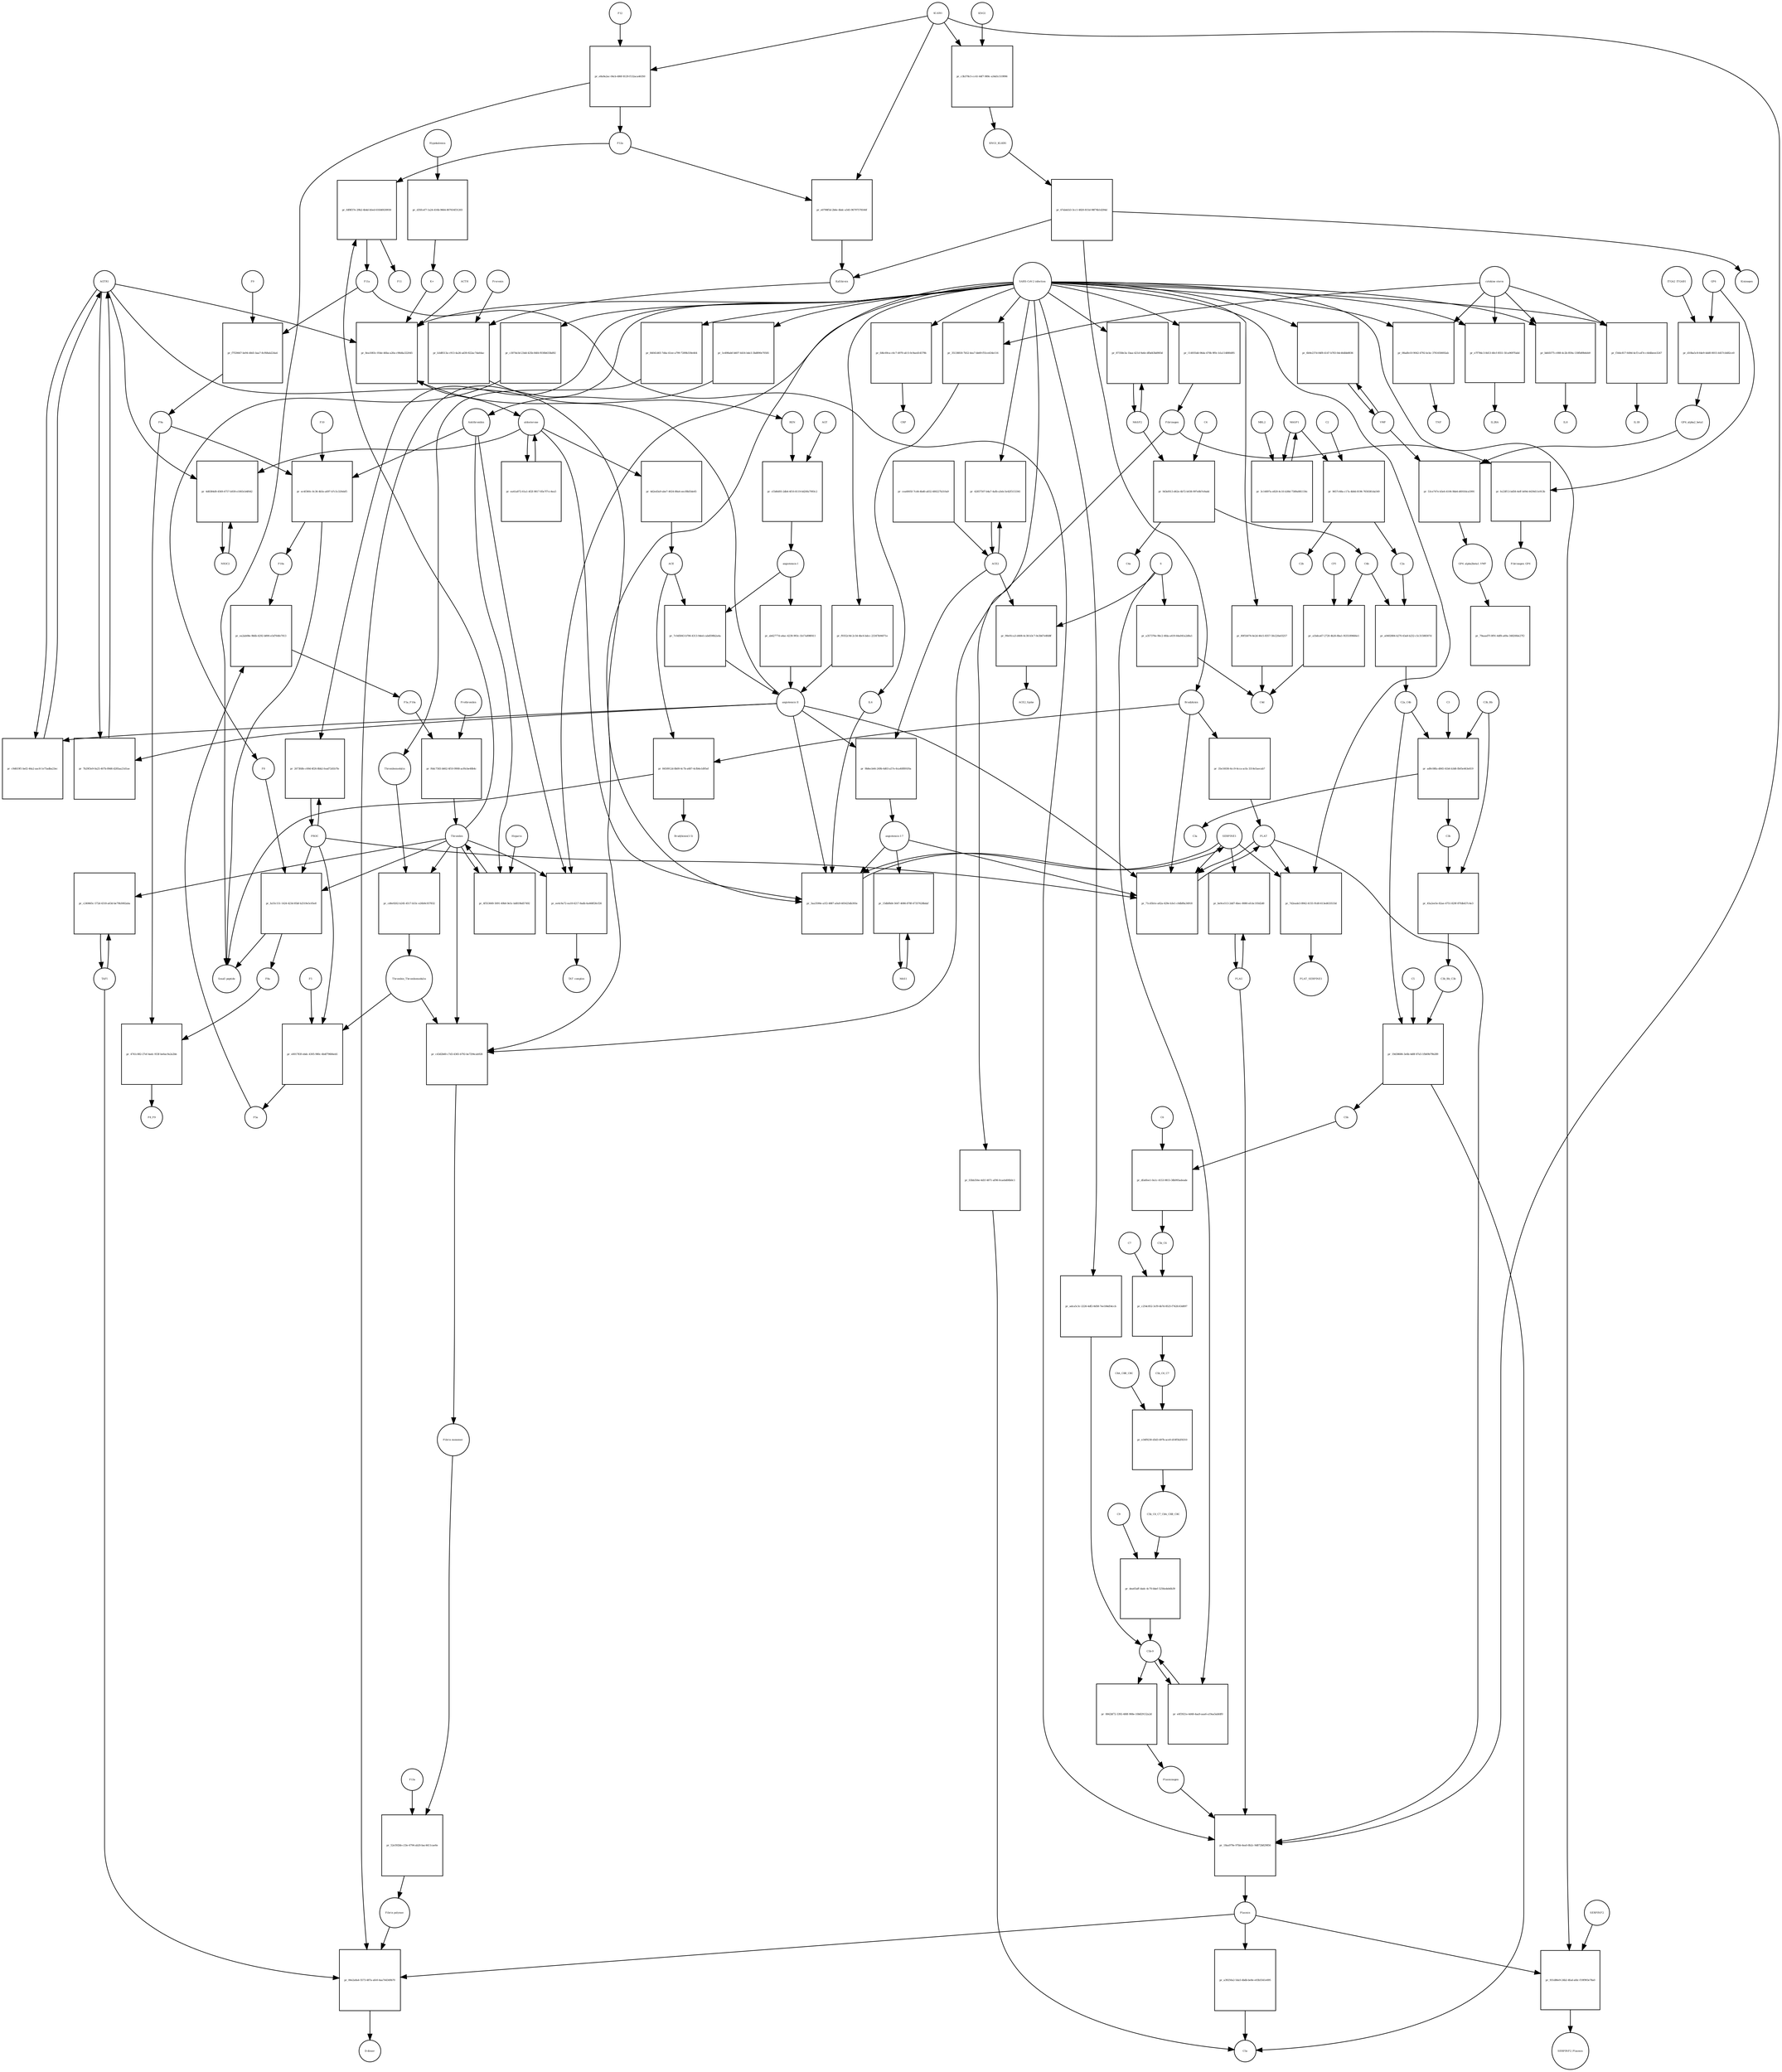 strict digraph  {
F8 [annotation="urn_miriam_hgnc_3546|urn_miriam_taxonomy_9606", bipartite=0, cls=macromolecule, fontsize=4, label=F8, shape=circle];
"pr_fa55c151-1424-423d-85bf-b2519e5c05e8" [annotation="", bipartite=1, cls=process, fontsize=4, label="pr_fa55c151-1424-423d-85bf-b2519e5c05e8", shape=square];
"Small peptide" [annotation=urn_miriam_mesh_D010446, bipartite=0, cls=macromolecule, fontsize=4, label="Small peptide", shape=circle];
F8a [annotation="urn_miriam_hgnc.symbol_F8|urn_miriam_mesh_D015944|urn_miriam_taxonomy_9606", bipartite=0, cls=macromolecule, fontsize=4, label=F8a, shape=circle];
Thrombin [annotation="urn_miriam_hgnc_3535|urn_miriam_taxonomy_9606", bipartite=0, cls=macromolecule, fontsize=4, label=Thrombin, shape=circle];
PROC [annotation="urn_miriam_hgnc_9451|urn_miriam_taxonomy_9606", bipartite=0, cls=macromolecule, fontsize=4, label=PROC, shape=circle];
AGTR1 [annotation=urn_miriam_hgnc_336, bipartite=0, cls=macromolecule, fontsize=4, label=AGTR1, shape=circle];
"pr_c9d619f1-bef2-44a2-aac8-1e75adba23ec" [annotation="", bipartite=1, cls=process, fontsize=4, label="pr_c9d619f1-bef2-44a2-aac8-1e75adba23ec", shape=square];
"angiotensin II" [annotation="urn_miriam_obo.chebi_CHEBI%3A2718|urn_miriam_taxonomy_9606", bipartite=0, cls="simple chemical", fontsize=4, label="angiotensin II", shape=circle];
NR3C2 [annotation="", bipartite=0, cls=macromolecule, fontsize=4, label=NR3C2, shape=circle];
"pr_4d8384d9-4569-4757-b939-e1803cb4f642" [annotation="", bipartite=1, cls=process, fontsize=4, label="pr_4d8384d9-4569-4757-b939-e1803cb4f642", shape=square];
aldosterone [annotation="urn_miriam_obo.chebi_CHEBI%3A27584", bipartite=0, cls="simple chemical", fontsize=4, label=aldosterone, shape=circle];
"pr_ea41a872-61a1-4f2f-9817-85e7f7cc4ea5" [annotation="", bipartite=1, cls=process, fontsize=4, label="pr_ea41a872-61a1-4f2f-9817-85e7f7cc4ea5", shape=square];
SERPINE1 [annotation="", bipartite=0, cls=macromolecule, fontsize=4, label=SERPINE1, shape=circle];
"pr_3aa3590e-a1f2-4887-a0a9-405425db393e" [annotation="", bipartite=1, cls=process, fontsize=4, label="pr_3aa3590e-a1f2-4887-a0a9-405425db393e", shape=square];
"angiotensin I-7" [annotation="urn_miriam_obo.chebi_CHEBI%3A55438|urn_miriam_taxonomy_9606", bipartite=0, cls="simple chemical", fontsize=4, label="angiotensin I-7", shape=circle];
IL6 [annotation="urn_miriam_hgnc_6018|urn_miriam_taxonomy_9606", bipartite=0, cls=macromolecule, fontsize=4, label=IL6, shape=circle];
"pr_8ea1083c-054e-46ba-a20a-c98d4a322045" [annotation="", bipartite=1, cls=process, fontsize=4, label="pr_8ea1083c-054e-46ba-a20a-c98d4a322045", shape=square];
"SARS-CoV-2 infection" [annotation="urn_miriam_taxonomy_2697049|urn_miriam_mesh_D012327", bipartite=0, cls=phenotype, fontsize=4, label="SARS-CoV-2 infection", shape=circle];
"K+" [annotation="urn_miriam_obo.chebi_CHEBI%3A29103", bipartite=0, cls="simple chemical", fontsize=4, label="K+", shape=circle];
ACTH [annotation=urn_miriam_hgnc_9201, bipartite=0, cls="simple chemical", fontsize=4, label=ACTH, shape=circle];
"pr_f9352c9d-2c54-4bc6-bdcc-23347b94071e" [annotation="", bipartite=1, cls=process, fontsize=4, label="pr_f9352c9d-2c54-4bc6-bdcc-23347b94071e", shape=square];
Bradykinin [annotation="urn_miriam_obo.chebi_CHEBI%3A3165|urn_miriam_taxonomy_9606", bipartite=0, cls=macromolecule, fontsize=4, label=Bradykinin, shape=circle];
"pr_8450912d-8b09-4c7b-a687-4cfb6e1d95ef" [annotation="", bipartite=1, cls=process, fontsize=4, label="pr_8450912d-8b09-4c7b-a687-4cfb6e1d95ef", shape=square];
"Bradykinin(1-5)" [annotation="urn_miriam_mesh_C079000|urn_miriam_taxonomy_9606", bipartite=0, cls=macromolecule, fontsize=4, label="Bradykinin(1-5)", shape=circle];
ACE [annotation="urn_miriam_hgnc_2707|urn_miriam_taxonomy_9606", bipartite=0, cls=macromolecule, fontsize=4, label=ACE, shape=circle];
"pr_35e16036-4cc9-4cca-acfa-3314e5aecab7" [annotation="", bipartite=1, cls=process, fontsize=4, label="pr_35e16036-4cc9-4cca-acfa-3314e5aecab7", shape=square];
PLAT [annotation="urn_miriam_hgnc_9051|urn_miriam_taxonomy_9606", bipartite=0, cls=macromolecule, fontsize=4, label=PLAT, shape=circle];
"pr_7b29f3e9-0a25-407b-89d6-d285aa21d1ae" [annotation="", bipartite=1, cls=process, fontsize=4, label="pr_7b29f3e9-0a25-407b-89d6-d285aa21d1ae", shape=square];
MAS1 [annotation="", bipartite=0, cls=macromolecule, fontsize=4, label=MAS1, shape=circle];
"pr_15dbf8d4-5647-4086-878f-47357628bdaf" [annotation="", bipartite=1, cls=process, fontsize=4, label="pr_15dbf8d4-5647-4086-878f-47357628bdaf", shape=square];
Fibrinogen [annotation="urn_miriam_pubmed_19296670|urn_miriam_obo.go_GO%3A0005577|urn_miriam_hgnc_3661|urn_miriam_hgnc_3662|urn_miriam_hgnc_3694|urn_miriam_taxonomy_9606", bipartite=0, cls=complex, fontsize=4, label=Fibrinogen, shape=circle];
"pr_fe23ff13-bd58-4eff-b09d-4439d11e913b" [annotation="", bipartite=1, cls=process, fontsize=4, label="pr_fe23ff13-bd58-4eff-b09d-4439d11e913b", shape=square];
GP6 [annotation="urn_miriam_hgnc_HGNC%3A14388|urn_miriam_taxonomy_9606", bipartite=0, cls=macromolecule, fontsize=4, label=GP6, shape=circle];
Fibrinogen_GP6 [annotation="urn_miriam_pubmed_19296670|urn_miriam_obo.go_GO%3A0005577|urn_miriam_hgnc_HGNC%3A14388|urn_miriam_taxonomy_9606", bipartite=0, cls=complex, fontsize=4, label=Fibrinogen_GP6, shape=circle];
GP6_alpha2_beta1 [annotation="urn_miriam_pubmed_25051961|urn_miriam_taxonomy_10090|urn_miriam_hgnc_14338|urn_miriam_hgnc_6137|urn_miriam_hgnc_6153", bipartite=0, cls=complex, fontsize=4, label=GP6_alpha2_beta1, shape=circle];
"pr_53ce747e-b5e6-4106-9bb4-d691fdca5991" [annotation="", bipartite=1, cls=process, fontsize=4, label="pr_53ce747e-b5e6-4106-9bb4-d691fdca5991", shape=square];
VWF [annotation="urn_miriam_hgnc_12726|urn_miriam_taxonomy_9606", bipartite=0, cls=macromolecule, fontsize=4, label=VWF, shape=circle];
GP6_alpha2beta1_VWF [annotation="urn_miriam_pubmed_25051961|urn_miriam_taxonomy_10090|urn_miriam_hgnc_14338|urn_miriam_hgnc_6137|urn_miriam_hgnc_6153|urn_miriam_hgnc_12726", bipartite=0, cls=complex, fontsize=4, label=GP6_alpha2beta1_VWF, shape=circle];
"pr_d10ba5c8-64e9-4dd0-8015-4457cb482ce0" [annotation="", bipartite=1, cls=process, fontsize=4, label="pr_d10ba5c8-64e9-4dd0-8015-4457cb482ce0", shape=square];
ITGA2_ITGAB1 [annotation="urn_miriam_intact_EBI-16428357|urn_miriam_hgnc_6137|urn_miriam_hgnc_6153|urn_miriam_taxonomy_9606", bipartite=0, cls=complex, fontsize=4, label=ITGA2_ITGAB1, shape=circle];
"pr_79aaad7f-0f91-4df8-a49a-34820fde27f2" [annotation="", bipartite=1, cls="omitted process", fontsize=4, label="pr_79aaad7f-0f91-4df8-a49a-34820fde27f2", shape=square];
"Fibrin polymer" [annotation="urn_miriam_mesh_C465961|urn_miriam_taxonomy_9606", bipartite=0, cls=macromolecule, fontsize=4, label="Fibrin polymer", shape=circle];
"pr_06e2a8a4-5573-487a-afe0-4aa744349b70" [annotation="", bipartite=1, cls=process, fontsize=4, label="pr_06e2a8a4-5573-487a-afe0-4aa744349b70", shape=square];
"D-dimer" [annotation="urn_miriam_pubmed_19008457|urn_miriam_mesh_C036309|urn_miriam_taxonomy_9606", bipartite=0, cls=macromolecule, fontsize=4, label="D-dimer", shape=circle];
Plasmin [annotation="urn_miriam_hgnc.symbol_PLG|urn_miriam_mesh_D005341|urn_miriam_brenda_3.4.21.7|urn_miriam_taxonomy_9606", bipartite=0, cls=macromolecule, fontsize=4, label=Plasmin, shape=circle];
TAFI [annotation="urn_miriam_hgnc_1546|urn_miriam_taxonomy_9606", bipartite=0, cls=macromolecule, fontsize=4, label=TAFI, shape=circle];
"Fibrin monomer" [annotation="urn_miriam_mesh_C011468|urn_miriam_taxonomy_9606", bipartite=0, cls=macromolecule, fontsize=4, label="Fibrin monomer", shape=circle];
"pr_52e592bb-c33e-4794-ab20-bac4411cae6e" [annotation="", bipartite=1, cls=process, fontsize=4, label="pr_52e592bb-c33e-4794-ab20-bac4411cae6e", shape=square];
F13a [annotation="urn_miriam_hgnc.symbol_F13|urn_miriam_mesh_D026122|urn_miriam_brenda_2.3.2.13|urn_miriam_taxonomy_9606", bipartite=0, cls=macromolecule, fontsize=4, label=F13a, shape=circle];
"pr_08adfe10-9042-4792-bcbc-3761650692ab" [annotation="", bipartite=1, cls=process, fontsize=4, label="pr_08adfe10-9042-4792-bcbc-3761650692ab", shape=square];
TNF [annotation="urn_miriam_hgnc_11892|urn_miriam_taxonomy_9606", bipartite=0, cls=macromolecule, fontsize=4, label=TNF, shape=circle];
"cytokine storm" [annotation="urn_miriam_pubmed_2504360|urn_miriam_taxonomy_9606", bipartite=0, cls=phenotype, fontsize=4, label="cytokine storm", shape=circle];
"pr_a39250a2-5da5-4bdb-be8e-e03b5541e695" [annotation="", bipartite=1, cls=process, fontsize=4, label="pr_a39250a2-5da5-4bdb-be8e-e03b5541e695", shape=square];
C5a [annotation="urn_miriam_hgnc.symbol_C5|urn_miriam_mesh_D015936|urn_miriam_taxonomy_9606", bipartite=0, cls=macromolecule, fontsize=4, label=C5a, shape=circle];
"pr_0842bf72-3392-488f-908e-10b829132a2d" [annotation="", bipartite=1, cls=process, fontsize=4, label="pr_0842bf72-3392-488f-908e-10b829132a2d", shape=square];
Plasminogen [annotation="urn_miriam_hgnc_9071|urn_miriam_taxonomy_9606", bipartite=0, cls=macromolecule, fontsize=4, label=Plasminogen, shape=circle];
"C5b-9" [annotation="urn_miriam_obo.go_GO%3A0005579|urn_miriam_mesh_D015938|urn_miriam_mesh_D050776|urn_miriam_hgnc_1339|urn_miriam_hgnc_1346|urn_miriam_hgnc_1352|urn_miriam_hgnc_1353|urn_miriam_hgnc_1354|urn_miriam_hgnc_1358|urn_miriam_taxonomy_9606", bipartite=0, cls=complex, fontsize=4, label="C5b-9", shape=circle];
C2 [annotation="urn_miriam_hgnc_1248|urn_miriam_taxonomy_9606", bipartite=0, cls=macromolecule, fontsize=4, label=C2, shape=circle];
"pr_9657c48a-c17a-4b8d-8196-7658381da549" [annotation="", bipartite=1, cls=process, fontsize=4, label="pr_9657c48a-c17a-4b8d-8196-7658381da549", shape=square];
C2a [annotation="urn_miriam_hgnc.symbol_C2|urn_miriam_mesh_D050678|urn_miriam_taxonomy_9606", bipartite=0, cls=macromolecule, fontsize=4, label=C2a, shape=circle];
C2b [annotation="urn_miriam_hgnc.symbol_C2|urn_miriam_mesh_D050679|urn_miriam_taxonomy_9606", bipartite=0, cls=macromolecule, fontsize=4, label=C2b, shape=circle];
MASP1 [annotation="urn_miriam_hgnc_6901|urn_miriam_taxonomy_9606", bipartite=0, cls=macromolecule, fontsize=4, label=MASP1, shape=circle];
"pr_e7f784c3-8d13-40cf-8551-5fca9697fabd" [annotation="", bipartite=1, cls=process, fontsize=4, label="pr_e7f784c3-8d13-40cf-8551-5fca9697fabd", shape=square];
IL2RA [annotation="urn_miriam_hgnc_6008|urn_miriam_taxonomy_9606", bipartite=0, cls=macromolecule, fontsize=4, label=IL2RA, shape=circle];
"pr_bbfd1f75-c088-4c2b-859a-130fb89b6eb9" [annotation="", bipartite=1, cls=process, fontsize=4, label="pr_bbfd1f75-c088-4c2b-859a-130fb89b6eb9", shape=square];
IL8 [annotation="urn_miriam_hgnc_6025|urn_miriam_taxonomy_9606", bipartite=0, cls=macromolecule, fontsize=4, label=IL8, shape=circle];
"pr_03bb356e-4d1f-4871-af98-0caebd08b0c1" [annotation="", bipartite=1, cls=process, fontsize=4, label="pr_03bb356e-4d1f-4871-af98-0caebd08b0c1", shape=square];
"pr_35138818-7b52-4ea7-bb69-f55ce434e116" [annotation="", bipartite=1, cls=process, fontsize=4, label="pr_35138818-7b52-4ea7-bb69-f55ce434e116", shape=square];
"pr_f344c817-649d-4cf3-a47e-c444beee3247" [annotation="", bipartite=1, cls=process, fontsize=4, label="pr_f344c817-649d-4cf3-a47e-c444beee3247", shape=square];
IL1B [annotation="urn_miriam_hgnc_5992|urn_miriam_taxonomy_9606", bipartite=0, cls=macromolecule, fontsize=4, label=IL1B, shape=circle];
Prorenin [annotation="urn_miriam_hgnc_9958|urn_miriam_taxonomy_9606", bipartite=0, cls=macromolecule, fontsize=4, label=Prorenin, shape=circle];
"pr_b3d8513a-c913-4a26-ad30-822ac7da64ac" [annotation="", bipartite=1, cls=process, fontsize=4, label="pr_b3d8513a-c913-4a26-ad30-822ac7da64ac", shape=square];
REN [annotation="urn_miriam_hgnc.symbol_REN|urn_miriam_taxonomy_9606", bipartite=0, cls=macromolecule, fontsize=4, label=REN, shape=circle];
Kallikrein [annotation="urn_miriam_hgnc.symbol_KLKB1|urn_miriam_mesh_D020842|urn_miriam_brenda_3.4.21.34|urn_miriam_taxonomy_9606", bipartite=0, cls=macromolecule, fontsize=4, label=Kallikrein, shape=circle];
KLKB1 [annotation="urn_miriam_hgnc_6371|urn_miriam_taxonomy_9606", bipartite=0, cls=macromolecule, fontsize=4, label=KLKB1, shape=circle];
"pr_e0798f5d-2b6e-4bdc-a545-96797578166f" [annotation="", bipartite=1, cls=process, fontsize=4, label="pr_e0798f5d-2b6e-4bdc-a545-96797578166f", shape=square];
F12a [annotation="urn_miriam_hgnc.symbol_F12|urn_miriam_mesh_D015956|urn_miriam_brenda_3.4.21.38|urn_miriam_taxonomy_9606", bipartite=0, cls=macromolecule, fontsize=4, label=F12a, shape=circle];
"pr_84041d65-7d4a-41ee-a799-7289b330e464" [annotation="", bipartite=1, cls=process, fontsize=4, label="pr_84041d65-7d4a-41ee-a799-7289b330e464", shape=square];
Thrombomodulin [annotation="urn_miriam_hgnc_11784|urn_miriam_taxonomy_9606", bipartite=0, cls=macromolecule, fontsize=4, label=Thrombomodulin, shape=circle];
"pr_931d86e9-24b2-4fad-afdc-f19f993e78a0" [annotation="", bipartite=1, cls=process, fontsize=4, label="pr_931d86e9-24b2-4fad-afdc-f19f993e78a0", shape=square];
SERPINF2 [annotation="urn_miriam_hgnc_9075|urn_miriam_taxonomy_9606", bipartite=0, cls=macromolecule, fontsize=4, label=SERPINF2, shape=circle];
SERPINF2_Plasmin [annotation="urn_miriam_pubmed_2437112|urn_miriam_biogrid_314240|urn_miriam_hgnc_9075|urn_miriam_mesh_D005341|urn_miriam_taxonomy_9606", bipartite=0, cls=complex, fontsize=4, label=SERPINF2_Plasmin, shape=circle];
"pr_80f1b074-6e2d-46c5-8357-5fe220a03257" [annotation="", bipartite=1, cls=process, fontsize=4, label="pr_80f1b074-6e2d-46c5-8357-5fe220a03257", shape=square];
C4d [annotation="urn_miriam_hgnc.symbol_C4b|urn_miriam_mesh_C032261|urn_miriam_taxonomy_9606", bipartite=0, cls=macromolecule, fontsize=4, label=C4d, shape=circle];
"pr_adca5c3c-2226-4df2-8d58-7ee184d54ccb" [annotation="", bipartite=1, cls=process, fontsize=4, label="pr_adca5c3c-2226-4df2-8d58-7ee184d54ccb", shape=square];
"pr_2673fdfe-c69d-4f26-8bb2-fead72d1b7fe" [annotation="", bipartite=1, cls=process, fontsize=4, label="pr_2673fdfe-c69d-4f26-8bb2-fead72d1b7fe", shape=square];
"pr_6b9e237d-84f8-4147-b783-0dc46dbb8836" [annotation="", bipartite=1, cls=process, fontsize=4, label="pr_6b9e237d-84f8-4147-b783-0dc46dbb8836", shape=square];
"pr_fd6c69ca-c6c7-4970-afc5-0c9aed14579b" [annotation="", bipartite=1, cls=process, fontsize=4, label="pr_fd6c69ca-c6c7-4970-afc5-0c9aed14579b", shape=square];
CRP [annotation="urn_miriam_hgnc_2367|urn_miriam_taxonomy_9606", bipartite=0, cls=macromolecule, fontsize=4, label=CRP, shape=circle];
"pr_e0f3921e-4d48-4aa9-aaa6-a19aa5abfdf0" [annotation="", bipartite=1, cls=process, fontsize=4, label="pr_e0f3921e-4d48-4aa9-aaa6-a19aa5abfdf0", shape=square];
S [annotation="urn_miriam_uniprot_P0DTC2|urn_miriam_uniprot_P59594|urn_miriam_taxonomy_2697049", bipartite=0, cls=macromolecule, fontsize=4, label=S, shape=circle];
"pr_a357376e-9bc2-4fda-a419-64a041a2d0a1" [annotation="", bipartite=1, cls=process, fontsize=4, label="pr_a357376e-9bc2-4fda-a419-64a041a2d0a1", shape=square];
"pr_9b8ecb44-249b-4d03-a57e-6ca40f891f0a" [annotation="", bipartite=1, cls=process, fontsize=4, label="pr_9b8ecb44-249b-4d03-a57e-6ca40f891f0a", shape=square];
ACE2 [annotation="urn_miriam_hgnc_13557|urn_miriam_taxonomy_9606", bipartite=0, cls=macromolecule, fontsize=4, label=ACE2, shape=circle];
"pr_cea6005f-7cd4-4bd0-a832-480227b310a9" [annotation="", bipartite=1, cls=process, fontsize=4, label="pr_cea6005f-7cd4-4bd0-a832-480227b310a9", shape=square];
"pr_99e91ca3-d408-4c38-b3c7-0e3b67e8fd8f" [annotation="", bipartite=1, cls=process, fontsize=4, label="pr_99e91ca3-d408-4c38-b3c7-0e3b67e8fd8f", shape=square];
ACE2_Spike [annotation="urn_miriam_pdb_6CS2|urn_miriam_hgnc_13557|urn_miriam_uniprot_P0DTC2|urn_miriam_taxonomy_9606|urn_miriam_taxonomy_2697049", bipartite=0, cls=complex, fontsize=4, label=ACE2_Spike, shape=circle];
"pr_42857507-b4a7-4afb-a3eb-5e42f5153341" [annotation="", bipartite=1, cls=process, fontsize=4, label="pr_42857507-b4a7-4afb-a3eb-5e42f5153341", shape=square];
"pr_1e498ab0-b607-4416-b4e3-3bd890e70581" [annotation="", bipartite=1, cls=process, fontsize=4, label="pr_1e498ab0-b607-4416-b4e3-3bd890e70581", shape=square];
Antithrombin [annotation="urn_miriam_hgnc_775|urn_miriam_taxonomy_9606", bipartite=0, cls=macromolecule, fontsize=4, label=Antithrombin, shape=circle];
"pr_c3074e3d-23dd-425b-84fd-f030b633bd92" [annotation="", bipartite=1, cls=process, fontsize=4, label="pr_c3074e3d-23dd-425b-84fd-f030b633bd92", shape=square];
C4b [annotation="urn_miriam_hgnc_1324|urn_miriam_taxonomy_9606", bipartite=0, cls=macromolecule, fontsize=4, label=C4b, shape=circle];
"pr_a1bdca67-2720-4b26-8ba1-f435189666e1" [annotation="", bipartite=1, cls=process, fontsize=4, label="pr_a1bdca67-2720-4b26-8ba1-f435189666e1", shape=square];
CFI [annotation="urn_miriam_hgnc_2771|urn_miriam_taxonomy_9606", bipartite=0, cls=macromolecule, fontsize=4, label=CFI, shape=circle];
C3b [annotation="urn_miriam_hgnc.symbol_C3|urn_miriam_mesh_D003179|urn_miriam_taxonomy_9606", bipartite=0, cls=macromolecule, fontsize=4, label=C3b, shape=circle];
"pr_45a2ee5e-82ae-4751-829f-87fdb437c4e3" [annotation="", bipartite=1, cls=process, fontsize=4, label="pr_45a2ee5e-82ae-4751-829f-87fdb437c4e3", shape=square];
C3b_Bb [annotation="urn_miriam_pubmed_12440962|urn_miriam_brenda_3.4.21.47|urn_miriam_mesh_D051561|urn_miriam_mesh_D003179|urn_miriam_hgnc_1037|urn_miriam_taxonomy_9606", bipartite=0, cls=complex, fontsize=4, label=C3b_Bb, shape=circle];
C3b_Bb_C3b [annotation="urn_miriam_pubmed_12440962|urn_miriam_brenda_34.4.21.47|urn_miriam_mesh_D051566|urn_miriam_mesh_D003179|urn_miriam_hgnc_1037|urn_miriam_taxonomy_9606", bipartite=0, cls=complex, fontsize=4, label=C3b_Bb_C3b, shape=circle];
"pr_a0402884-b270-43a8-b232-c5c31588307d" [annotation="", bipartite=1, cls=process, fontsize=4, label="pr_a0402884-b270-43a8-b232-c5c31588307d", shape=square];
C2a_C4b [annotation="urn_miriam_mesh_D051574|urn_miriam_brenda_3.4.21.43|urn_miriam_mesh_D050678|urn_miriam_hgnc_1324|urn_miriam_taxonomy_9606", bipartite=0, cls=complex, fontsize=4, label=C2a_C4b, shape=circle];
C4 [annotation="urn_miriam_mesh_D00318|urn_miriam_taxonomy_9606", bipartite=0, cls=macromolecule, fontsize=4, label=C4, shape=circle];
"pr_9d3ef613-d62e-4b72-b038-997e8b7e9add" [annotation="", bipartite=1, cls=process, fontsize=4, label="pr_9d3ef613-d62e-4b72-b038-997e8b7e9add", shape=square];
C4a [annotation="urn_miriam_hgnc_1323|urn_miriam_taxonomy_9606", bipartite=0, cls=macromolecule, fontsize=4, label=C4a, shape=circle];
MASP2 [annotation="urn_miriam_hgnc_6902|urn_miriam_taxonomy_9606", bipartite=0, cls=macromolecule, fontsize=4, label=MASP2, shape=circle];
"pr_3c14897a-e820-4c10-b38d-7589a881156c" [annotation="", bipartite=1, cls=process, fontsize=4, label="pr_3c14897a-e820-4c10-b38d-7589a881156c", shape=square];
MBL2 [annotation="urn_miriam_hgnc_6902|urn_miriam_taxonomy_9606", bipartite=0, cls=macromolecule, fontsize=4, label=MBL2, shape=circle];
"pr_87358e3a-1baa-421d-9a6e-dfbd43bd983d" [annotation="", bipartite=1, cls=process, fontsize=4, label="pr_87358e3a-1baa-421d-9a6e-dfbd43bd983d", shape=square];
PLAU [annotation="urn_miriam_hgnc_9052|urn_miriam_taxonomy_9606", bipartite=0, cls=macromolecule, fontsize=4, label=PLAU, shape=circle];
"pr_be9ce513-2dd7-4bec-8080-efcbc193d2d0" [annotation="", bipartite=1, cls=process, fontsize=4, label="pr_be9ce513-2dd7-4bec-8080-efcbc193d2d0", shape=square];
C5b_C6_C7_C8A_C8B_C8G [annotation="urn_miriam_pubmed_28630159|urn_miriam_mesh_C042295|urn_miriam_mesh_D050776|urn_miriam_hgnc_1339|urn_miriam_hgnc_1352|urn_miriam_hgnc_1353|urn_miriam_hgnc_1354|urn_miriam_taxonomy_9606", bipartite=0, cls=complex, fontsize=4, label=C5b_C6_C7_C8A_C8B_C8G, shape=circle];
"pr_dea65aff-dadc-4c70-bbef-5256edeb6b39" [annotation="", bipartite=1, cls=process, fontsize=4, label="pr_dea65aff-dadc-4c70-bbef-5256edeb6b39", shape=square];
C9 [annotation="urn_miriam_hgnc_1358|urn_miriam_taxonomy_9606", bipartite=0, cls=macromolecule, fontsize=4, label=C9, shape=circle];
C5b_C6_C7 [annotation="urn_miriam_pubmed_28630159|urn_miriam_mesh_C037453|urn_miriam_mesh_D050776|urn_miriam_hgnc_1339|urn_miriam_hgnc_1346|urn_miriam_taxonomy_9606", bipartite=0, cls=complex, fontsize=4, label=C5b_C6_C7, shape=circle];
"pr_e34f9230-d3d3-497b-ace0-d10f5b2f4310" [annotation="", bipartite=1, cls=process, fontsize=4, label="pr_e34f9230-d3d3-497b-ace0-d10f5b2f4310", shape=square];
C8A_C8B_C8G [annotation="urn_miriam_mesh_D003185|urn_miriam_hgnc_1353|urn_miriam_hgnc_1352|urn_miriam_hgnc_1354|urn_miriam_taxonomy_9606", bipartite=0, cls=complex, fontsize=4, label=C8A_C8B_C8G, shape=circle];
C5b_C6 [annotation="urn_miriam_mesh_C050974|urn_miriam_mesh_D050776|urn_miriam_hgnc_1339|urn_miriam_taxonomy_9606", bipartite=0, cls=complex, fontsize=4, label=C5b_C6, shape=circle];
"pr_c254c852-3cf9-4b7d-8525-f742fc63d097" [annotation="", bipartite=1, cls=process, fontsize=4, label="pr_c254c852-3cf9-4b7d-8525-f742fc63d097", shape=square];
C7 [annotation="urn_miriam_hgnc_HGNC%3A1346|urn_miriam_taxonomy_9606", bipartite=0, cls=macromolecule, fontsize=4, label=C7, shape=circle];
C5b [annotation="urn_miriam_hgnc.symbol_C5|urn_miriam_mesh_D050776|urn_miriam_taxonomy_9606", bipartite=0, cls=macromolecule, fontsize=4, label=C5b, shape=circle];
"pr_dfa6fee1-0a1c-4153-9815-38b995adeade" [annotation="", bipartite=1, cls=process, fontsize=4, label="pr_dfa6fee1-0a1c-4153-9815-38b995adeade", shape=square];
C6 [annotation="urn_miriam_hgnc_1339|urn_miriam_taxonomy_9606", bipartite=0, cls=macromolecule, fontsize=4, label=C6, shape=circle];
C5 [annotation="urn_miriam_hgnc_1331|urn_miriam_taxonomy_9606", bipartite=0, cls=macromolecule, fontsize=4, label=C5, shape=circle];
"pr_19d38686-3e6b-4d8f-87a5-1fb69b79b289" [annotation="", bipartite=1, cls=process, fontsize=4, label="pr_19d38686-3e6b-4d8f-87a5-1fb69b79b289", shape=square];
C3 [annotation="urn_miriam_hgnc_1318|urn_miriam_taxonomy_9606", bipartite=0, cls=macromolecule, fontsize=4, label=C3, shape=circle];
"pr_ad9c08fa-d845-41b6-b3d6-fb05e463e819" [annotation="", bipartite=1, cls=process, fontsize=4, label="pr_ad9c08fa-d845-41b6-b3d6-fb05e463e819", shape=square];
C3a [annotation="urn_miriam_hgnc.symbol_C3|urn_miriam_mesh_D015926|urn_miriam_taxonomy_9606", bipartite=0, cls=macromolecule, fontsize=4, label=C3a, shape=circle];
"pr_cd6e9262-b245-4517-b53c-e26b9c937832" [annotation="", bipartite=1, cls=process, fontsize=4, label="pr_cd6e9262-b245-4517-b53c-e26b9c937832", shape=square];
Thrombin_Thrombomodulin [annotation="urn_miriam_pubmed_6282863|urn_miriam_taxonomy_9986|urn_miriam_biogrid_283352|urn_miriam_mesh_D013917|urn_miriam_hgnc_11784", bipartite=0, cls=complex, fontsize=4, label=Thrombin_Thrombomodulin, shape=circle];
"pr_c43d2b60-c7d3-4365-b792-be7294cab928" [annotation="", bipartite=1, cls=process, fontsize=4, label="pr_c43d2b60-c7d3-4365-b792-be7294cab928", shape=square];
KNG1_KLKB1 [annotation="urn_miriam_pubmed_17598838|urn_miriam_intact_EBI-10087151|urn_miriam_hgnc_6371|urn_miriam_hgnc_6383|urn_miriam_taxonomy_9606", bipartite=0, cls=complex, fontsize=4, label=KNG1_KLKB1, shape=circle];
"pr_67abdcb3-3cc1-4820-815d-98f76b1d294d" [annotation="", bipartite=1, cls=process, fontsize=4, label="pr_67abdcb3-3cc1-4820-815d-98f76b1d294d", shape=square];
Kininogen [annotation="urn_miriam_hgnc.symbol_KNG1|urn_miriam_mesh_D019679|urn_miriam_taxonomy_9606", bipartite=0, cls=macromolecule, fontsize=4, label=Kininogen, shape=circle];
"pr_114935dd-06da-470b-9f0c-b1a114880d95" [annotation="", bipartite=1, cls=process, fontsize=4, label="pr_114935dd-06da-470b-9f0c-b1a114880d95", shape=square];
"angiotensin I" [annotation="urn_miriam_obo.chebi_CHEBI%3A2718|urn_miriam_taxonomy_9606", bipartite=0, cls="simple chemical", fontsize=4, label="angiotensin I", shape=circle];
"pr_ab62777d-a4ac-4239-993c-1b17a898f411" [annotation="", bipartite=1, cls=process, fontsize=4, label="pr_ab62777d-a4ac-4239-993c-1b17a898f411", shape=square];
"pr_7d2eade3-8942-4155-91d0-613ed633533d" [annotation="", bipartite=1, cls=process, fontsize=4, label="pr_7d2eade3-8942-4155-91d0-613ed633533d", shape=square];
PLAT_SERPINE1 [annotation="urn_miriam_pubmed_22449964|urn_miriam_intact_EBI-7800882|urn_miriam_hgnc_9051|urn_miriam_hgnc_8593|urn_miriam_taxonomy_9606", bipartite=0, cls=complex, fontsize=4, label=PLAT_SERPINE1, shape=circle];
"pr_c240665c-572d-4318-a63d-be79b3082aba" [annotation="", bipartite=1, cls=process, fontsize=4, label="pr_c240665c-572d-4318-a63d-be79b3082aba", shape=square];
"pr_71cd5b1e-a82a-429e-b3e1-c0dbf8a34918" [annotation="", bipartite=1, cls=process, fontsize=4, label="pr_71cd5b1e-a82a-429e-b3e1-c0dbf8a34918", shape=square];
"pr_ee4c9a72-ea18-4217-8adb-6a468f26cf26" [annotation="", bipartite=1, cls=process, fontsize=4, label="pr_ee4c9a72-ea18-4217-8adb-6a468f26cf26", shape=square];
"TAT complex" [annotation="urn_miriam_pubmed_22930518|urn_miriam_mesh_C046193|urn_miriam_mesh_D013917|urn_miriam_hgnc_775|urn_miriam_taxonomy_9606", bipartite=0, cls=complex, fontsize=4, label="TAT complex", shape=circle];
"pr_18aa979e-97bb-4ea0-8b2c-9d872b829856" [annotation="", bipartite=1, cls=process, fontsize=4, label="pr_18aa979e-97bb-4ea0-8b2c-9d872b829856", shape=square];
F11a [annotation="urn_miriam_hgnc.symbol_F11|urn_miriam_mesh_D015945|urn_miriam_brenda_3.4.21.27|urn_miriam_taxonomy_9606", bipartite=0, cls=macromolecule, fontsize=4, label=F11a, shape=circle];
"pr_4f553669-5091-49b0-9e5c-bd819bd57492" [annotation="", bipartite=1, cls=process, fontsize=4, label="pr_4f553669-5091-49b0-9e5c-bd819bd57492", shape=square];
Heparin [annotation="urn_miriam_pubmed_708377|urn_miriam_obo.chebi_CHEBI%3A28304|urn_miriam_taxonomy_9606", bipartite=0, cls="simple chemical", fontsize=4, label=Heparin, shape=circle];
Prothrombin [annotation="urn_miriam_hgnc_3535|urn_miriam_taxonomy_9606", bipartite=0, cls=macromolecule, fontsize=4, label=Prothrombin, shape=circle];
"pr_f6dc7583-b662-4f10-9908-acf6cbe48b4c" [annotation="", bipartite=1, cls=process, fontsize=4, label="pr_f6dc7583-b662-4f10-9908-acf6cbe48b4c", shape=square];
F5a_F10a [annotation="urn_miriam_pubmed_2303476|urn_miriam_mesh_C022475|urn_miriam_mesh_D15943|urn_miriam_mesh_D015951|urn_miriam_taxonomy_9606", bipartite=0, cls=complex, fontsize=4, label=F5a_F10a, shape=circle];
F10a [annotation="urn_miriam_hgnc.symbol_F10|urn_miriam_mesh_D015951|urn_miriam_brenda_3.4.21.6|urn_miriam_taxonomy_9606", bipartite=0, cls=macromolecule, fontsize=4, label=F10a, shape=circle];
"pr_ea2ab08e-9b6b-4292-b890-e5d764fe7013" [annotation="", bipartite=1, cls=process, fontsize=4, label="pr_ea2ab08e-9b6b-4292-b890-e5d764fe7013", shape=square];
F5a [annotation="urn_miriam_hgnc.symbol_F5|urn_miriam_mesh_D015943|urn_miriam_taxonomy_9606", bipartite=0, cls=macromolecule, fontsize=4, label=F5a, shape=circle];
F5 [annotation="urn_miriam_hgnc_3541|urn_miriam_taxonomy_9606", bipartite=0, cls=macromolecule, fontsize=4, label=F5, shape=circle];
"pr_e001783f-ebdc-4305-980c-4b4f79684eb5" [annotation="", bipartite=1, cls=process, fontsize=4, label="pr_e001783f-ebdc-4305-980c-4b4f79684eb5", shape=square];
F9a [annotation="urn_miriam_hgnc.symbol_F9|urn_miriam_mesh_D015949|urn_miriam_taxonomy_9606", bipartite=0, cls=macromolecule, fontsize=4, label=F9a, shape=circle];
"pr_4741c082-27ef-4adc-933f-be6ac9a2a2bb" [annotation="", bipartite=1, cls=process, fontsize=4, label="pr_4741c082-27ef-4adc-933f-be6ac9a2a2bb", shape=square];
F8_F9 [annotation="urn_miriam_pubmed_22471307|urn_miriam_hgnc_3546|urn_miriam_hgnc_35531|urn_miriam_intact_EBI-11621595|urn_miriam_taxonomy_9606", bipartite=0, cls=complex, fontsize=4, label=F8_F9, shape=circle];
F9 [annotation="urn_miriam_hgnc_35531|urn_miriam_taxonomy_9606", bipartite=0, cls=macromolecule, fontsize=4, label=F9, shape=circle];
"pr_f7f20667-be94-48d1-baa7-8cf68ab224a4" [annotation="", bipartite=1, cls=process, fontsize=4, label="pr_f7f20667-be94-48d1-baa7-8cf68ab224a4", shape=square];
"pr_c3b378c5-cc41-44f7-989c-a34d1c519996" [annotation="", bipartite=1, cls=process, fontsize=4, label="pr_c3b378c5-cc41-44f7-989c-a34d1c519996", shape=square];
KNG1 [annotation="urn_miriam_hgnc.symbol_6383|urn_miriam_taxonomy_9606", bipartite=0, cls=macromolecule, fontsize=4, label=KNG1, shape=circle];
"pr_fdf8f37e-29b2-4b4d-b5ed-61fd4f430930" [annotation="", bipartite=1, cls=process, fontsize=4, label="pr_fdf8f37e-29b2-4b4d-b5ed-61fd4f430930", shape=square];
F11 [annotation="urn_miriam_hgnc_3529|urn_miriam_taxonomy_9606", bipartite=0, cls=macromolecule, fontsize=4, label=F11, shape=circle];
F12 [annotation="urn_miriam_hgnc_3530|urn_miriam_taxonomy_9606", bipartite=0, cls=macromolecule, fontsize=4, label=F12, shape=circle];
"pr_e8a9a2ac-04cb-486f-8129-f132aca46350" [annotation="", bipartite=1, cls=process, fontsize=4, label="pr_e8a9a2ac-04cb-486f-8129-f132aca46350", shape=square];
"pr_7c0d5843-b706-4313-9ded-cabd598b2a4a" [annotation="", bipartite=1, cls=process, fontsize=4, label="pr_7c0d5843-b706-4313-9ded-cabd598b2a4a", shape=square];
F10 [annotation="urn_miriam_hgnc_3528|urn_miriam_taxonomy_9606", bipartite=0, cls=macromolecule, fontsize=4, label=F10, shape=circle];
"pr_ec4f360c-0c36-4b5e-a697-b7c5c320ebf5" [annotation="", bipartite=1, cls=process, fontsize=4, label="pr_ec4f360c-0c36-4b5e-a697-b7c5c320ebf5", shape=square];
AGT [annotation="urn_miriam_hgnc_333|urn_miriam_taxonomy_9606", bipartite=0, cls=macromolecule, fontsize=4, label=AGT, shape=circle];
"pr_cf3d6d93-2db4-4f10-8119-6d20fa7993c2" [annotation="", bipartite=1, cls=process, fontsize=4, label="pr_cf3d6d93-2db4-4f10-8119-6d20fa7993c2", shape=square];
"pr_4d2ed3a9-abe7-4024-88a4-eecf8bf3de65" [annotation="", bipartite=1, cls=process, fontsize=4, label="pr_4d2ed3a9-abe7-4024-88a4-eecf8bf3de65", shape=square];
"pr_d35fcef7-1a24-416b-9664-807616f31203" [annotation="", bipartite=1, cls=process, fontsize=4, label="pr_d35fcef7-1a24-416b-9664-807616f31203", shape=square];
Hypokalemia [annotation="urn_miriam_mesh_D007008|urn_miriam_taxonomy_9606", bipartite=0, cls=phenotype, fontsize=4, label=Hypokalemia, shape=circle];
F8 -> "pr_fa55c151-1424-423d-85bf-b2519e5c05e8"  [annotation="", interaction_type=consumption];
"pr_fa55c151-1424-423d-85bf-b2519e5c05e8" -> "Small peptide"  [annotation="", interaction_type=production];
"pr_fa55c151-1424-423d-85bf-b2519e5c05e8" -> F8a  [annotation="", interaction_type=production];
F8a -> "pr_4741c082-27ef-4adc-933f-be6ac9a2a2bb"  [annotation="", interaction_type=consumption];
Thrombin -> "pr_fa55c151-1424-423d-85bf-b2519e5c05e8"  [annotation="urn_miriam_pubmed_15746105|urn_miriam_taxonomy_9606", interaction_type=catalysis];
Thrombin -> "pr_cd6e9262-b245-4517-b53c-e26b9c937832"  [annotation="", interaction_type=consumption];
Thrombin -> "pr_c43d2b60-c7d3-4365-b792-be7294cab928"  [annotation="urn_miriam_pubmed_6282863|urn_miriam_pubmed_28228446|urn_miriam_pubmed_2117226|urn_miriam_taxonomy_9606", interaction_type=catalysis];
Thrombin -> "pr_c240665c-572d-4318-a63d-be79b3082aba"  [annotation="urn_miriam_pubmed_23809134|urn_miriam_taxonomy_9823", interaction_type=catalysis];
Thrombin -> "pr_ee4c9a72-ea18-4217-8adb-6a468f26cf26"  [annotation="", interaction_type=consumption];
Thrombin -> "pr_4f553669-5091-49b0-9e5c-bd819bd57492"  [annotation="", interaction_type=consumption];
Thrombin -> "pr_fdf8f37e-29b2-4b4d-b5ed-61fd4f430930"  [annotation="urn_miriam_pubmed_21304106|urn_miriam_pubmed_8631976|urn_miriam_taxonomy_9606", interaction_type=catalysis];
PROC -> "pr_fa55c151-1424-423d-85bf-b2519e5c05e8"  [annotation="urn_miriam_pubmed_15746105|urn_miriam_taxonomy_9606", interaction_type=inhibition];
PROC -> "pr_2673fdfe-c69d-4f26-8bb2-fead72d1b7fe"  [annotation="", interaction_type=consumption];
PROC -> "pr_71cd5b1e-a82a-429e-b3e1-c0dbf8a34918"  [annotation="urn_miriam_pubmed_10373228|urn_miriam_pubmed_3124286|urn_miriam_taxonomy_9606|urn_miriam_pubmed_12091055|urn_miriam_pubmed_3096399", interaction_type=inhibition];
PROC -> "pr_e001783f-ebdc-4305-980c-4b4f79684eb5"  [annotation="urn_miriam_pubmed_6282863|urn_miriam_pubmed_6572921|urn_miriam_pubmed_2322551|urn_miriam_taxonomy_9606", interaction_type=inhibition];
AGTR1 -> "pr_c9d619f1-bef2-44a2-aac8-1e75adba23ec"  [annotation="", interaction_type=consumption];
AGTR1 -> "pr_4d8384d9-4569-4757-b939-e1803cb4f642"  [annotation="urn_miriam_pubmed_21349712|urn_miriam_taxonomy_10116|urn_miriam_pubmed_7045029|urn_miriam_taxonomy_10090", interaction_type=catalysis];
AGTR1 -> "pr_3aa3590e-a1f2-4887-a0a9-405425db393e"  [annotation="urn_miriam_pubmed_2091055|urn_miriam_taxonomy_9606|urn_miriam_pubmed_8034668|urn_miriam_pubmed_20591974|urn_miriam_pubmed_11983698", interaction_type=catalysis];
AGTR1 -> "pr_8ea1083c-054e-46ba-a20a-c98d4a322045"  [annotation="urn_miriam_pubmed_8404594|urn_miriam_taxonomy_9606|urn_miriam_pubmed_173529|urn_miriam_taxonomy_9615|urn_miriam_pubmed_32565254", interaction_type=catalysis];
AGTR1 -> "pr_7b29f3e9-0a25-407b-89d6-d285aa21d1ae"  [annotation="", interaction_type=consumption];
"pr_c9d619f1-bef2-44a2-aac8-1e75adba23ec" -> AGTR1  [annotation="", interaction_type=production];
"angiotensin II" -> "pr_c9d619f1-bef2-44a2-aac8-1e75adba23ec"  [annotation="", interaction_type=stimulation];
"angiotensin II" -> "pr_3aa3590e-a1f2-4887-a0a9-405425db393e"  [annotation="urn_miriam_pubmed_2091055|urn_miriam_taxonomy_9606|urn_miriam_pubmed_8034668|urn_miriam_pubmed_20591974|urn_miriam_pubmed_11983698", interaction_type=catalysis];
"angiotensin II" -> "pr_8ea1083c-054e-46ba-a20a-c98d4a322045"  [annotation="urn_miriam_pubmed_8404594|urn_miriam_taxonomy_9606|urn_miriam_pubmed_173529|urn_miriam_taxonomy_9615|urn_miriam_pubmed_32565254", interaction_type=catalysis];
"angiotensin II" -> "pr_7b29f3e9-0a25-407b-89d6-d285aa21d1ae"  [annotation="urn_miriam_pubmed_8158359|urn_miriam_taxonomy_9606", interaction_type=stimulation];
"angiotensin II" -> "pr_9b8ecb44-249b-4d03-a57e-6ca40f891f0a"  [annotation="", interaction_type=consumption];
"angiotensin II" -> "pr_71cd5b1e-a82a-429e-b3e1-c0dbf8a34918"  [annotation="urn_miriam_pubmed_10373228|urn_miriam_pubmed_3124286|urn_miriam_taxonomy_9606|urn_miriam_pubmed_12091055|urn_miriam_pubmed_3096399", interaction_type=catalysis];
NR3C2 -> "pr_4d8384d9-4569-4757-b939-e1803cb4f642"  [annotation="", interaction_type=consumption];
"pr_4d8384d9-4569-4757-b939-e1803cb4f642" -> NR3C2  [annotation="", interaction_type=production];
aldosterone -> "pr_4d8384d9-4569-4757-b939-e1803cb4f642"  [annotation="urn_miriam_pubmed_21349712|urn_miriam_taxonomy_10116|urn_miriam_pubmed_7045029|urn_miriam_taxonomy_10090", interaction_type=stimulation];
aldosterone -> "pr_ea41a872-61a1-4f2f-9817-85e7f7cc4ea5"  [annotation="", interaction_type=consumption];
aldosterone -> "pr_3aa3590e-a1f2-4887-a0a9-405425db393e"  [annotation="urn_miriam_pubmed_2091055|urn_miriam_taxonomy_9606|urn_miriam_pubmed_8034668|urn_miriam_pubmed_20591974|urn_miriam_pubmed_11983698", interaction_type=catalysis];
aldosterone -> "pr_4d2ed3a9-abe7-4024-88a4-eecf8bf3de65"  [annotation="urn_miriam_pubmed_5932931|urn_miriam_taxonomy_10116", interaction_type=catalysis];
"pr_ea41a872-61a1-4f2f-9817-85e7f7cc4ea5" -> aldosterone  [annotation="", interaction_type=production];
SERPINE1 -> "pr_3aa3590e-a1f2-4887-a0a9-405425db393e"  [annotation="", interaction_type=consumption];
SERPINE1 -> "pr_be9ce513-2dd7-4bec-8080-efcbc193d2d0"  [annotation="urn_miriam_pubmed_21199867|urn_miriam_taxonomy_9606", interaction_type=inhibition];
SERPINE1 -> "pr_7d2eade3-8942-4155-91d0-613ed633533d"  [annotation="", interaction_type=consumption];
SERPINE1 -> "pr_71cd5b1e-a82a-429e-b3e1-c0dbf8a34918"  [annotation="urn_miriam_pubmed_10373228|urn_miriam_pubmed_3124286|urn_miriam_taxonomy_9606|urn_miriam_pubmed_12091055|urn_miriam_pubmed_3096399", interaction_type=inhibition];
"pr_3aa3590e-a1f2-4887-a0a9-405425db393e" -> SERPINE1  [annotation="", interaction_type=production];
"angiotensin I-7" -> "pr_3aa3590e-a1f2-4887-a0a9-405425db393e"  [annotation="urn_miriam_pubmed_2091055|urn_miriam_taxonomy_9606|urn_miriam_pubmed_8034668|urn_miriam_pubmed_20591974|urn_miriam_pubmed_11983698", interaction_type=inhibition];
"angiotensin I-7" -> "pr_15dbf8d4-5647-4086-878f-47357628bdaf"  [annotation="urn_miriam_pubmed_18026570|urn_miriam_taxonomy_10090", interaction_type=stimulation];
"angiotensin I-7" -> "pr_71cd5b1e-a82a-429e-b3e1-c0dbf8a34918"  [annotation="urn_miriam_pubmed_10373228|urn_miriam_pubmed_3124286|urn_miriam_taxonomy_9606|urn_miriam_pubmed_12091055|urn_miriam_pubmed_3096399", interaction_type=inhibition];
IL6 -> "pr_3aa3590e-a1f2-4887-a0a9-405425db393e"  [annotation="urn_miriam_pubmed_2091055|urn_miriam_taxonomy_9606|urn_miriam_pubmed_8034668|urn_miriam_pubmed_20591974|urn_miriam_pubmed_11983698", interaction_type=catalysis];
"pr_8ea1083c-054e-46ba-a20a-c98d4a322045" -> aldosterone  [annotation="", interaction_type=production];
"SARS-CoV-2 infection" -> "pr_8ea1083c-054e-46ba-a20a-c98d4a322045"  [annotation="urn_miriam_pubmed_8404594|urn_miriam_taxonomy_9606|urn_miriam_pubmed_173529|urn_miriam_taxonomy_9615|urn_miriam_pubmed_32565254", interaction_type="necessary stimulation"];
"SARS-CoV-2 infection" -> "pr_f9352c9d-2c54-4bc6-bdcc-23347b94071e"  [annotation="urn_miriam_pubmed_32048163|urn_miriam_taxonomy_9606", interaction_type=catalysis];
"SARS-CoV-2 infection" -> "pr_06e2a8a4-5573-487a-afe0-4aa744349b70"  [annotation="urn_miriam_pubmed_29096812|urn_miriam_pubmed_10574983|urn_miriam_pubmed_32172226|urn_miriam_taxonomy_9606", interaction_type="necessary stimulation"];
"SARS-CoV-2 infection" -> "pr_08adfe10-9042-4792-bcbc-3761650692ab"  [annotation="urn_miriam_pubmed_32504360|urn_miriam_taxonomy_9606", interaction_type=stimulation];
"SARS-CoV-2 infection" -> "pr_e7f784c3-8d13-40cf-8551-5fca9697fabd"  [annotation="urn_miriam_pubmed_32286245|urn_miriam_taxonomy_9606", interaction_type=stimulation];
"SARS-CoV-2 infection" -> "pr_bbfd1f75-c088-4c2b-859a-130fb89b6eb9"  [annotation="urn_miriam_pubmed_32286245|urn_miriam_taxonomy_9606", interaction_type=stimulation];
"SARS-CoV-2 infection" -> "pr_03bb356e-4d1f-4871-af98-0caebd08b0c1"  [annotation="urn_miriam_pmc_PMC7260598|urn_miriam_taxonomy_9606", interaction_type="necessary stimulation"];
"SARS-CoV-2 infection" -> "pr_35138818-7b52-4ea7-bb69-f55ce434e116"  [annotation="urn_miriam_pubmed_32286245|urn_miriam_taxonomy_9606", interaction_type=stimulation];
"SARS-CoV-2 infection" -> "pr_f344c817-649d-4cf3-a47e-c444beee3247"  [annotation="urn_miriam_pubmed_32359396|urn_miriam_taxonomy_9606", interaction_type=stimulation];
"SARS-CoV-2 infection" -> "pr_84041d65-7d4a-41ee-a799-7289b330e464"  [annotation="urn_miriam_doi_10.1101%2F2020.04.25.20077842|urn_miriam_taxonomy_9606", interaction_type="necessary stimulation"];
"SARS-CoV-2 infection" -> "pr_931d86e9-24b2-4fad-afdc-f19f993e78a0"  [annotation="urn_miriam_pubmed_2437112|urn_miriam_doi_10.1101%2F2020.04.25.20077842|urn_miriam_taxonomy_9606", interaction_type=stimulation];
"SARS-CoV-2 infection" -> "pr_80f1b074-6e2d-46c5-8357-5fe220a03257"  [annotation="urn_miriam_pubmed_32299776|urn_miriam_taxonomy_9606", interaction_type=stimulation];
"SARS-CoV-2 infection" -> "pr_adca5c3c-2226-4df2-8d58-7ee184d54ccb"  [annotation="urn_miriam_pmc_PMC7260598|urn_miriam_taxonomy_9606", interaction_type="necessary stimulation"];
"SARS-CoV-2 infection" -> "pr_2673fdfe-c69d-4f26-8bb2-fead72d1b7fe"  [annotation="urn_miriam_pubmed_32302438|urn_miriam_taxonomy_9606", interaction_type="necessary stimulation"];
"SARS-CoV-2 infection" -> "pr_6b9e237d-84f8-4147-b783-0dc46dbb8836"  [annotation="urn_miriam_pubmed_32367170|urn_miriam_taxonomy_9606", interaction_type="necessary stimulation"];
"SARS-CoV-2 infection" -> "pr_fd6c69ca-c6c7-4970-afc5-0c9aed14579b"  [annotation="urn_miriam_pubmed_32171076|urn_miriam_taxonomy_9606", interaction_type="necessary stimulation"];
"SARS-CoV-2 infection" -> "pr_42857507-b4a7-4afb-a3eb-5e42f5153341"  [annotation="urn_miriam_pubmed_16008552|urn_miriam_taxonomy_9606", interaction_type=inhibition];
"SARS-CoV-2 infection" -> "pr_1e498ab0-b607-4416-b4e3-3bd890e70581"  [annotation="urn_miriam_pubmed_32302438|urn_miriam_taxonomy_9606", interaction_type=inhibition];
"SARS-CoV-2 infection" -> "pr_c3074e3d-23dd-425b-84fd-f030b633bd92"  [annotation="urn_miriam_pubmed_32367170|urn_miriam_taxonomy_9606", interaction_type="necessary stimulation"];
"SARS-CoV-2 infection" -> "pr_87358e3a-1baa-421d-9a6e-dfbd43bd983d"  [annotation="urn_miriam_pubmed_11290788|urn_miriam_pubmed_32299776|urn_miriam_taxonomy_9606", interaction_type=stimulation];
"SARS-CoV-2 infection" -> "pr_c43d2b60-c7d3-4365-b792-be7294cab928"  [annotation="urn_miriam_pubmed_6282863|urn_miriam_pubmed_28228446|urn_miriam_pubmed_2117226|urn_miriam_taxonomy_9606", interaction_type="necessary stimulation"];
"SARS-CoV-2 infection" -> "pr_114935dd-06da-470b-9f0c-b1a114880d95"  [annotation="urn_miriam_pubmed_32172226|urn_miriam_taxonomy_9606", interaction_type="necessary stimulation"];
"SARS-CoV-2 infection" -> "pr_7d2eade3-8942-4155-91d0-613ed633533d"  [annotation="urn_miriam_pubmed_22449964|urn_miriam_doi_10.1101%2F2020.04.25.20077842|urn_miriam_taxonomy_9606", interaction_type="necessary stimulation"];
"SARS-CoV-2 infection" -> "pr_ee4c9a72-ea18-4217-8adb-6a468f26cf26"  [annotation="urn_miriam_pubmed_8136018|urn_miriam_doi_10.1101%2F2020.04.25.20077842|urn_miriam_taxonomy_9606", interaction_type="necessary stimulation"];
"K+" -> "pr_8ea1083c-054e-46ba-a20a-c98d4a322045"  [annotation="urn_miriam_pubmed_8404594|urn_miriam_taxonomy_9606|urn_miriam_pubmed_173529|urn_miriam_taxonomy_9615|urn_miriam_pubmed_32565254", interaction_type=catalysis];
ACTH -> "pr_8ea1083c-054e-46ba-a20a-c98d4a322045"  [annotation="urn_miriam_pubmed_8404594|urn_miriam_taxonomy_9606|urn_miriam_pubmed_173529|urn_miriam_taxonomy_9615|urn_miriam_pubmed_32565254", interaction_type=catalysis];
"pr_f9352c9d-2c54-4bc6-bdcc-23347b94071e" -> "angiotensin II"  [annotation="", interaction_type=production];
Bradykinin -> "pr_8450912d-8b09-4c7b-a687-4cfb6e1d95ef"  [annotation="", interaction_type=consumption];
Bradykinin -> "pr_35e16036-4cc9-4cca-acfa-3314e5aecab7"  [annotation="urn_miriam_pubmed_9066005|urn_miriam_taxonomy_9606", interaction_type=stimulation];
Bradykinin -> "pr_71cd5b1e-a82a-429e-b3e1-c0dbf8a34918"  [annotation="urn_miriam_pubmed_10373228|urn_miriam_pubmed_3124286|urn_miriam_taxonomy_9606|urn_miriam_pubmed_12091055|urn_miriam_pubmed_3096399", interaction_type=catalysis];
"pr_8450912d-8b09-4c7b-a687-4cfb6e1d95ef" -> "Bradykinin(1-5)"  [annotation="", interaction_type=production];
"pr_8450912d-8b09-4c7b-a687-4cfb6e1d95ef" -> "Small peptide"  [annotation="", interaction_type=production];
ACE -> "pr_8450912d-8b09-4c7b-a687-4cfb6e1d95ef"  [annotation="urn_miriam_taxonomy_9606|urn_miriam_pubmed_10969042", interaction_type=catalysis];
ACE -> "pr_7c0d5843-b706-4313-9ded-cabd598b2a4a"  [annotation="urn_miriam_taxonomy_9606|urn_miriam_pubmed_190881|urn_miriam_pubmed_10969042", interaction_type=catalysis];
"pr_35e16036-4cc9-4cca-acfa-3314e5aecab7" -> PLAT  [annotation="", interaction_type=production];
PLAT -> "pr_7d2eade3-8942-4155-91d0-613ed633533d"  [annotation="", interaction_type=consumption];
PLAT -> "pr_71cd5b1e-a82a-429e-b3e1-c0dbf8a34918"  [annotation="", interaction_type=consumption];
PLAT -> "pr_18aa979e-97bb-4ea0-8b2c-9d872b829856"  [annotation="urn_miriam_pubmed_89876|urn_miriam_taxonomy_9606|urn_miriam_pubmed_3850647|urn_miriam_pubmed_2966802|urn_miriam_pubmed_6539333", interaction_type=catalysis];
"pr_7b29f3e9-0a25-407b-89d6-d285aa21d1ae" -> AGTR1  [annotation="", interaction_type=production];
MAS1 -> "pr_15dbf8d4-5647-4086-878f-47357628bdaf"  [annotation="", interaction_type=consumption];
"pr_15dbf8d4-5647-4086-878f-47357628bdaf" -> MAS1  [annotation="", interaction_type=production];
Fibrinogen -> "pr_fe23ff13-bd58-4eff-b09d-4439d11e913b"  [annotation="", interaction_type=consumption];
Fibrinogen -> "pr_c43d2b60-c7d3-4365-b792-be7294cab928"  [annotation="", interaction_type=consumption];
"pr_fe23ff13-bd58-4eff-b09d-4439d11e913b" -> Fibrinogen_GP6  [annotation="", interaction_type=production];
GP6 -> "pr_fe23ff13-bd58-4eff-b09d-4439d11e913b"  [annotation="", interaction_type=consumption];
GP6 -> "pr_d10ba5c8-64e9-4dd0-8015-4457cb482ce0"  [annotation="", interaction_type=consumption];
GP6_alpha2_beta1 -> "pr_53ce747e-b5e6-4106-9bb4-d691fdca5991"  [annotation="", interaction_type=consumption];
"pr_53ce747e-b5e6-4106-9bb4-d691fdca5991" -> GP6_alpha2beta1_VWF  [annotation="", interaction_type=production];
VWF -> "pr_53ce747e-b5e6-4106-9bb4-d691fdca5991"  [annotation="", interaction_type=consumption];
VWF -> "pr_6b9e237d-84f8-4147-b783-0dc46dbb8836"  [annotation="", interaction_type=consumption];
GP6_alpha2beta1_VWF -> "pr_79aaad7f-0f91-4df8-a49a-34820fde27f2"  [annotation="", interaction_type=consumption];
"pr_d10ba5c8-64e9-4dd0-8015-4457cb482ce0" -> GP6_alpha2_beta1  [annotation="", interaction_type=production];
ITGA2_ITGAB1 -> "pr_d10ba5c8-64e9-4dd0-8015-4457cb482ce0"  [annotation="", interaction_type=consumption];
"Fibrin polymer" -> "pr_06e2a8a4-5573-487a-afe0-4aa744349b70"  [annotation="", interaction_type=consumption];
"pr_06e2a8a4-5573-487a-afe0-4aa744349b70" -> "D-dimer"  [annotation="", interaction_type=production];
Plasmin -> "pr_06e2a8a4-5573-487a-afe0-4aa744349b70"  [annotation="urn_miriam_pubmed_29096812|urn_miriam_pubmed_10574983|urn_miriam_pubmed_32172226|urn_miriam_taxonomy_9606", interaction_type=catalysis];
Plasmin -> "pr_a39250a2-5da5-4bdb-be8e-e03b5541e695"  [annotation="urn_miriam_pubmed_27077125|urn_miriam_taxonomy_10090", interaction_type="necessary stimulation"];
Plasmin -> "pr_931d86e9-24b2-4fad-afdc-f19f993e78a0"  [annotation="", interaction_type=consumption];
TAFI -> "pr_06e2a8a4-5573-487a-afe0-4aa744349b70"  [annotation="urn_miriam_pubmed_29096812|urn_miriam_pubmed_10574983|urn_miriam_pubmed_32172226|urn_miriam_taxonomy_9606", interaction_type=catalysis];
TAFI -> "pr_c240665c-572d-4318-a63d-be79b3082aba"  [annotation="", interaction_type=consumption];
"Fibrin monomer" -> "pr_52e592bb-c33e-4794-ab20-bac4411cae6e"  [annotation="", interaction_type=consumption];
"pr_52e592bb-c33e-4794-ab20-bac4411cae6e" -> "Fibrin polymer"  [annotation="", interaction_type=production];
F13a -> "pr_52e592bb-c33e-4794-ab20-bac4411cae6e"  [annotation="urn_miriam_pubmed_29096812|urn_miriam_pubmed_7577232|urn_miriam_taxonomy_9606", interaction_type=catalysis];
"pr_08adfe10-9042-4792-bcbc-3761650692ab" -> TNF  [annotation="", interaction_type=production];
"cytokine storm" -> "pr_08adfe10-9042-4792-bcbc-3761650692ab"  [annotation="urn_miriam_pubmed_32504360|urn_miriam_taxonomy_9606", interaction_type=stimulation];
"cytokine storm" -> "pr_e7f784c3-8d13-40cf-8551-5fca9697fabd"  [annotation="urn_miriam_pubmed_32286245|urn_miriam_taxonomy_9606", interaction_type=stimulation];
"cytokine storm" -> "pr_bbfd1f75-c088-4c2b-859a-130fb89b6eb9"  [annotation="urn_miriam_pubmed_32286245|urn_miriam_taxonomy_9606", interaction_type=stimulation];
"cytokine storm" -> "pr_35138818-7b52-4ea7-bb69-f55ce434e116"  [annotation="urn_miriam_pubmed_32286245|urn_miriam_taxonomy_9606", interaction_type=stimulation];
"cytokine storm" -> "pr_f344c817-649d-4cf3-a47e-c444beee3247"  [annotation="urn_miriam_pubmed_32359396|urn_miriam_taxonomy_9606", interaction_type=stimulation];
"pr_a39250a2-5da5-4bdb-be8e-e03b5541e695" -> C5a  [annotation="", interaction_type=production];
"pr_0842bf72-3392-488f-908e-10b829132a2d" -> Plasminogen  [annotation="", interaction_type=production];
Plasminogen -> "pr_18aa979e-97bb-4ea0-8b2c-9d872b829856"  [annotation="", interaction_type=consumption];
"C5b-9" -> "pr_0842bf72-3392-488f-908e-10b829132a2d"  [annotation="urn_miriam_pubmed_9012652|urn_miriam_taxonomy_9606", interaction_type=stimulation];
"C5b-9" -> "pr_e0f3921e-4d48-4aa9-aaa6-a19aa5abfdf0"  [annotation="", interaction_type=consumption];
C2 -> "pr_9657c48a-c17a-4b8d-8196-7658381da549"  [annotation="", interaction_type=consumption];
"pr_9657c48a-c17a-4b8d-8196-7658381da549" -> C2a  [annotation="", interaction_type=production];
"pr_9657c48a-c17a-4b8d-8196-7658381da549" -> C2b  [annotation="", interaction_type=production];
C2a -> "pr_a0402884-b270-43a8-b232-c5c31588307d"  [annotation="", interaction_type=consumption];
MASP1 -> "pr_9657c48a-c17a-4b8d-8196-7658381da549"  [annotation="urn_miriam_pubmed_10946292|urn_miriam_taxonomy_9606", interaction_type=catalysis];
MASP1 -> "pr_3c14897a-e820-4c10-b38d-7589a881156c"  [annotation="", interaction_type=consumption];
"pr_e7f784c3-8d13-40cf-8551-5fca9697fabd" -> IL2RA  [annotation="", interaction_type=production];
"pr_bbfd1f75-c088-4c2b-859a-130fb89b6eb9" -> IL8  [annotation="", interaction_type=production];
"pr_03bb356e-4d1f-4871-af98-0caebd08b0c1" -> C5a  [annotation="", interaction_type=production];
"pr_35138818-7b52-4ea7-bb69-f55ce434e116" -> IL6  [annotation="", interaction_type=production];
"pr_f344c817-649d-4cf3-a47e-c444beee3247" -> IL1B  [annotation="", interaction_type=production];
Prorenin -> "pr_b3d8513a-c913-4a26-ad30-822ac7da64ac"  [annotation="", interaction_type=consumption];
"pr_b3d8513a-c913-4a26-ad30-822ac7da64ac" -> REN  [annotation="", interaction_type=production];
REN -> "pr_cf3d6d93-2db4-4f10-8119-6d20fa7993c2"  [annotation="urn_miriam_pubmed_10585461|urn_miriam_pubmed_30934934|urn_miriam_pubmed_6172448|urn_miriam_taxonomy_9606", interaction_type=catalysis];
Kallikrein -> "pr_b3d8513a-c913-4a26-ad30-822ac7da64ac"  [annotation="urn_miriam_pubmed_692685|urn_miriam_taxonomy_9606", interaction_type=catalysis];
KLKB1 -> "pr_e0798f5d-2b6e-4bdc-a545-96797578166f"  [annotation="", interaction_type=consumption];
KLKB1 -> "pr_18aa979e-97bb-4ea0-8b2c-9d872b829856"  [annotation="urn_miriam_pubmed_89876|urn_miriam_taxonomy_9606|urn_miriam_pubmed_3850647|urn_miriam_pubmed_2966802|urn_miriam_pubmed_6539333", interaction_type=catalysis];
KLKB1 -> "pr_c3b378c5-cc41-44f7-989c-a34d1c519996"  [annotation="", interaction_type=consumption];
KLKB1 -> "pr_e8a9a2ac-04cb-486f-8129-f132aca46350"  [annotation="urn_miriam_pubmed_7391081|urn_miriam_taxonomy_9606|urn_miriam_pubmed_864009", interaction_type=catalysis];
"pr_e0798f5d-2b6e-4bdc-a545-96797578166f" -> Kallikrein  [annotation="", interaction_type=production];
F12a -> "pr_e0798f5d-2b6e-4bdc-a545-96797578166f"  [annotation="urn_miriam_pubmed_21304106|urn_miriam_taxonomy_9606", interaction_type=catalysis];
F12a -> "pr_fdf8f37e-29b2-4b4d-b5ed-61fd4f430930"  [annotation="", interaction_type=consumption];
"pr_84041d65-7d4a-41ee-a799-7289b330e464" -> Thrombomodulin  [annotation="", interaction_type=production];
Thrombomodulin -> "pr_cd6e9262-b245-4517-b53c-e26b9c937832"  [annotation="", interaction_type=consumption];
"pr_931d86e9-24b2-4fad-afdc-f19f993e78a0" -> SERPINF2_Plasmin  [annotation="", interaction_type=production];
SERPINF2 -> "pr_931d86e9-24b2-4fad-afdc-f19f993e78a0"  [annotation="", interaction_type=consumption];
"pr_80f1b074-6e2d-46c5-8357-5fe220a03257" -> C4d  [annotation="", interaction_type=production];
"pr_adca5c3c-2226-4df2-8d58-7ee184d54ccb" -> "C5b-9"  [annotation="", interaction_type=production];
"pr_2673fdfe-c69d-4f26-8bb2-fead72d1b7fe" -> PROC  [annotation="", interaction_type=production];
"pr_6b9e237d-84f8-4147-b783-0dc46dbb8836" -> VWF  [annotation="", interaction_type=production];
"pr_fd6c69ca-c6c7-4970-afc5-0c9aed14579b" -> CRP  [annotation="", interaction_type=production];
"pr_e0f3921e-4d48-4aa9-aaa6-a19aa5abfdf0" -> "C5b-9"  [annotation="", interaction_type=production];
S -> "pr_e0f3921e-4d48-4aa9-aaa6-a19aa5abfdf0"  [annotation="", interaction_type=consumption];
S -> "pr_a357376e-9bc2-4fda-a419-64a041a2d0a1"  [annotation="", interaction_type=consumption];
S -> "pr_99e91ca3-d408-4c38-b3c7-0e3b67e8fd8f"  [annotation="", interaction_type=consumption];
"pr_a357376e-9bc2-4fda-a419-64a041a2d0a1" -> C4d  [annotation="", interaction_type=production];
"pr_9b8ecb44-249b-4d03-a57e-6ca40f891f0a" -> "angiotensin I-7"  [annotation="", interaction_type=production];
ACE2 -> "pr_9b8ecb44-249b-4d03-a57e-6ca40f891f0a"  [annotation="urn_miriam_pubmed_23392115|urn_miriam_taxonomy_10090", interaction_type=catalysis];
ACE2 -> "pr_99e91ca3-d408-4c38-b3c7-0e3b67e8fd8f"  [annotation="", interaction_type=consumption];
ACE2 -> "pr_42857507-b4a7-4afb-a3eb-5e42f5153341"  [annotation="", interaction_type=consumption];
"pr_cea6005f-7cd4-4bd0-a832-480227b310a9" -> ACE2  [annotation="", interaction_type=production];
"pr_99e91ca3-d408-4c38-b3c7-0e3b67e8fd8f" -> ACE2_Spike  [annotation="", interaction_type=production];
"pr_42857507-b4a7-4afb-a3eb-5e42f5153341" -> ACE2  [annotation="", interaction_type=production];
"pr_1e498ab0-b607-4416-b4e3-3bd890e70581" -> Antithrombin  [annotation="", interaction_type=production];
Antithrombin -> "pr_ee4c9a72-ea18-4217-8adb-6a468f26cf26"  [annotation="", interaction_type=consumption];
Antithrombin -> "pr_4f553669-5091-49b0-9e5c-bd819bd57492"  [annotation="urn_miriam_pubmed_579490|urn_miriam_taxonomy_9606", interaction_type=inhibition];
Antithrombin -> "pr_ec4f360c-0c36-4b5e-a697-b7c5c320ebf5"  [annotation="urn_miriam_pubmed_11551226|urn_miriam_pubmed_15853774|urn_miriam_taxonomy_9606", interaction_type=inhibition];
"pr_c3074e3d-23dd-425b-84fd-f030b633bd92" -> F8  [annotation="", interaction_type=production];
C4b -> "pr_a1bdca67-2720-4b26-8ba1-f435189666e1"  [annotation="", interaction_type=consumption];
C4b -> "pr_a0402884-b270-43a8-b232-c5c31588307d"  [annotation="", interaction_type=consumption];
"pr_a1bdca67-2720-4b26-8ba1-f435189666e1" -> C4d  [annotation="", interaction_type=production];
CFI -> "pr_a1bdca67-2720-4b26-8ba1-f435189666e1"  [annotation="urn_miriam_pubmed_19362461|urn_miriam_taxonomy_9606", interaction_type=catalysis];
C3b -> "pr_45a2ee5e-82ae-4751-829f-87fdb437c4e3"  [annotation="", interaction_type=consumption];
"pr_45a2ee5e-82ae-4751-829f-87fdb437c4e3" -> C3b_Bb_C3b  [annotation="", interaction_type=production];
C3b_Bb -> "pr_45a2ee5e-82ae-4751-829f-87fdb437c4e3"  [annotation="", interaction_type=consumption];
C3b_Bb -> "pr_ad9c08fa-d845-41b6-b3d6-fb05e463e819"  [annotation="urn_miriam_pubmed_427127|urn_miriam_taxonomy_9606|urn_miriam_pubmed_17395591", interaction_type=catalysis];
C3b_Bb_C3b -> "pr_19d38686-3e6b-4d8f-87a5-1fb69b79b289"  [annotation="urn_miriam_pubmed_30083158|urn_miriam_taxonomy_9606|urn_miriam_pubmed_12878586", interaction_type=catalysis];
"pr_a0402884-b270-43a8-b232-c5c31588307d" -> C2a_C4b  [annotation="", interaction_type=production];
C2a_C4b -> "pr_19d38686-3e6b-4d8f-87a5-1fb69b79b289"  [annotation="urn_miriam_pubmed_30083158|urn_miriam_taxonomy_9606|urn_miriam_pubmed_12878586", interaction_type=catalysis];
C2a_C4b -> "pr_ad9c08fa-d845-41b6-b3d6-fb05e463e819"  [annotation="urn_miriam_pubmed_427127|urn_miriam_taxonomy_9606|urn_miriam_pubmed_17395591", interaction_type=catalysis];
C4 -> "pr_9d3ef613-d62e-4b72-b038-997e8b7e9add"  [annotation="", interaction_type=consumption];
"pr_9d3ef613-d62e-4b72-b038-997e8b7e9add" -> C4b  [annotation="", interaction_type=production];
"pr_9d3ef613-d62e-4b72-b038-997e8b7e9add" -> C4a  [annotation="", interaction_type=production];
MASP2 -> "pr_9d3ef613-d62e-4b72-b038-997e8b7e9add"  [annotation="urn_miriam_pubmed_21664989|urn_miriam_taxonomy_9606", interaction_type=catalysis];
MASP2 -> "pr_87358e3a-1baa-421d-9a6e-dfbd43bd983d"  [annotation="", interaction_type=consumption];
"pr_3c14897a-e820-4c10-b38d-7589a881156c" -> MASP1  [annotation="", interaction_type=production];
MBL2 -> "pr_3c14897a-e820-4c10-b38d-7589a881156c"  [annotation="urn_miriam_pubmed_11290788|urn_miriam_taxonomy_9606", interaction_type=stimulation];
"pr_87358e3a-1baa-421d-9a6e-dfbd43bd983d" -> MASP2  [annotation="", interaction_type=production];
PLAU -> "pr_be9ce513-2dd7-4bec-8080-efcbc193d2d0"  [annotation="", interaction_type=consumption];
PLAU -> "pr_18aa979e-97bb-4ea0-8b2c-9d872b829856"  [annotation="urn_miriam_pubmed_89876|urn_miriam_taxonomy_9606|urn_miriam_pubmed_3850647|urn_miriam_pubmed_2966802|urn_miriam_pubmed_6539333", interaction_type=catalysis];
"pr_be9ce513-2dd7-4bec-8080-efcbc193d2d0" -> PLAU  [annotation="", interaction_type=production];
C5b_C6_C7_C8A_C8B_C8G -> "pr_dea65aff-dadc-4c70-bbef-5256edeb6b39"  [annotation="", interaction_type=consumption];
"pr_dea65aff-dadc-4c70-bbef-5256edeb6b39" -> "C5b-9"  [annotation="", interaction_type=production];
C9 -> "pr_dea65aff-dadc-4c70-bbef-5256edeb6b39"  [annotation="", interaction_type=consumption];
C5b_C6_C7 -> "pr_e34f9230-d3d3-497b-ace0-d10f5b2f4310"  [annotation="", interaction_type=consumption];
"pr_e34f9230-d3d3-497b-ace0-d10f5b2f4310" -> C5b_C6_C7_C8A_C8B_C8G  [annotation="", interaction_type=production];
C8A_C8B_C8G -> "pr_e34f9230-d3d3-497b-ace0-d10f5b2f4310"  [annotation="", interaction_type=consumption];
C5b_C6 -> "pr_c254c852-3cf9-4b7d-8525-f742fc63d097"  [annotation="", interaction_type=consumption];
"pr_c254c852-3cf9-4b7d-8525-f742fc63d097" -> C5b_C6_C7  [annotation="", interaction_type=production];
C7 -> "pr_c254c852-3cf9-4b7d-8525-f742fc63d097"  [annotation="", interaction_type=consumption];
C5b -> "pr_dfa6fee1-0a1c-4153-9815-38b995adeade"  [annotation="", interaction_type=consumption];
"pr_dfa6fee1-0a1c-4153-9815-38b995adeade" -> C5b_C6  [annotation="", interaction_type=production];
C6 -> "pr_dfa6fee1-0a1c-4153-9815-38b995adeade"  [annotation="", interaction_type=consumption];
C5 -> "pr_19d38686-3e6b-4d8f-87a5-1fb69b79b289"  [annotation="", interaction_type=consumption];
"pr_19d38686-3e6b-4d8f-87a5-1fb69b79b289" -> C5b  [annotation="", interaction_type=production];
"pr_19d38686-3e6b-4d8f-87a5-1fb69b79b289" -> C5a  [annotation="", interaction_type=production];
C3 -> "pr_ad9c08fa-d845-41b6-b3d6-fb05e463e819"  [annotation="", interaction_type=consumption];
"pr_ad9c08fa-d845-41b6-b3d6-fb05e463e819" -> C3a  [annotation="", interaction_type=production];
"pr_ad9c08fa-d845-41b6-b3d6-fb05e463e819" -> C3b  [annotation="", interaction_type=production];
"pr_cd6e9262-b245-4517-b53c-e26b9c937832" -> Thrombin_Thrombomodulin  [annotation="", interaction_type=production];
Thrombin_Thrombomodulin -> "pr_c43d2b60-c7d3-4365-b792-be7294cab928"  [annotation="urn_miriam_pubmed_6282863|urn_miriam_pubmed_28228446|urn_miriam_pubmed_2117226|urn_miriam_taxonomy_9606", interaction_type=inhibition];
Thrombin_Thrombomodulin -> "pr_e001783f-ebdc-4305-980c-4b4f79684eb5"  [annotation="urn_miriam_pubmed_6282863|urn_miriam_pubmed_6572921|urn_miriam_pubmed_2322551|urn_miriam_taxonomy_9606", interaction_type=inhibition];
"pr_c43d2b60-c7d3-4365-b792-be7294cab928" -> "Fibrin monomer"  [annotation="", interaction_type=production];
KNG1_KLKB1 -> "pr_67abdcb3-3cc1-4820-815d-98f76b1d294d"  [annotation="urn_miriam_pubmed_6768384|urn_miriam_pubmed_4627469|urn_miriam_taxonomy_9606", interaction_type=catalysis];
"pr_67abdcb3-3cc1-4820-815d-98f76b1d294d" -> Kininogen  [annotation="", interaction_type=production];
"pr_67abdcb3-3cc1-4820-815d-98f76b1d294d" -> Bradykinin  [annotation="", interaction_type=production];
"pr_67abdcb3-3cc1-4820-815d-98f76b1d294d" -> Kallikrein  [annotation="", interaction_type=production];
"pr_114935dd-06da-470b-9f0c-b1a114880d95" -> Fibrinogen  [annotation="", interaction_type=production];
"angiotensin I" -> "pr_ab62777d-a4ac-4239-993c-1b17a898f411"  [annotation="", interaction_type=consumption];
"angiotensin I" -> "pr_7c0d5843-b706-4313-9ded-cabd598b2a4a"  [annotation="", interaction_type=consumption];
"pr_ab62777d-a4ac-4239-993c-1b17a898f411" -> "angiotensin II"  [annotation="", interaction_type=production];
"pr_7d2eade3-8942-4155-91d0-613ed633533d" -> PLAT_SERPINE1  [annotation="", interaction_type=production];
"pr_c240665c-572d-4318-a63d-be79b3082aba" -> TAFI  [annotation="", interaction_type=production];
"pr_71cd5b1e-a82a-429e-b3e1-c0dbf8a34918" -> PLAT  [annotation="", interaction_type=production];
"pr_ee4c9a72-ea18-4217-8adb-6a468f26cf26" -> "TAT complex"  [annotation="", interaction_type=production];
"pr_18aa979e-97bb-4ea0-8b2c-9d872b829856" -> Plasmin  [annotation="", interaction_type=production];
F11a -> "pr_18aa979e-97bb-4ea0-8b2c-9d872b829856"  [annotation="urn_miriam_pubmed_89876|urn_miriam_taxonomy_9606|urn_miriam_pubmed_3850647|urn_miriam_pubmed_2966802|urn_miriam_pubmed_6539333", interaction_type=catalysis];
F11a -> "pr_f7f20667-be94-48d1-baa7-8cf68ab224a4"  [annotation="urn_miriam_pubmed_9100000|urn_miriam_taxonomy_9606", interaction_type=catalysis];
"pr_4f553669-5091-49b0-9e5c-bd819bd57492" -> Thrombin  [annotation="", interaction_type=production];
Heparin -> "pr_4f553669-5091-49b0-9e5c-bd819bd57492"  [annotation="urn_miriam_pubmed_579490|urn_miriam_taxonomy_9606", interaction_type=catalysis];
Prothrombin -> "pr_f6dc7583-b662-4f10-9908-acf6cbe48b4c"  [annotation="", interaction_type=consumption];
"pr_f6dc7583-b662-4f10-9908-acf6cbe48b4c" -> Thrombin  [annotation="", interaction_type=production];
F5a_F10a -> "pr_f6dc7583-b662-4f10-9908-acf6cbe48b4c"  [annotation="urn_miriam_pubmed_4430674|urn_miriam_pubmed_3818642|urn_miriam_taxonomy_9606", interaction_type=catalysis];
F10a -> "pr_ea2ab08e-9b6b-4292-b890-e5d764fe7013"  [annotation="", interaction_type=consumption];
"pr_ea2ab08e-9b6b-4292-b890-e5d764fe7013" -> F5a_F10a  [annotation="", interaction_type=production];
F5a -> "pr_ea2ab08e-9b6b-4292-b890-e5d764fe7013"  [annotation="", interaction_type=consumption];
F5 -> "pr_e001783f-ebdc-4305-980c-4b4f79684eb5"  [annotation="", interaction_type=consumption];
"pr_e001783f-ebdc-4305-980c-4b4f79684eb5" -> F5a  [annotation="", interaction_type=production];
F9a -> "pr_4741c082-27ef-4adc-933f-be6ac9a2a2bb"  [annotation="", interaction_type=consumption];
F9a -> "pr_ec4f360c-0c36-4b5e-a697-b7c5c320ebf5"  [annotation="urn_miriam_pubmed_11551226|urn_miriam_pubmed_15853774|urn_miriam_taxonomy_9606", interaction_type=catalysis];
"pr_4741c082-27ef-4adc-933f-be6ac9a2a2bb" -> F8_F9  [annotation="", interaction_type=production];
F9 -> "pr_f7f20667-be94-48d1-baa7-8cf68ab224a4"  [annotation="", interaction_type=consumption];
"pr_f7f20667-be94-48d1-baa7-8cf68ab224a4" -> F9a  [annotation="", interaction_type=production];
"pr_c3b378c5-cc41-44f7-989c-a34d1c519996" -> KNG1_KLKB1  [annotation="", interaction_type=production];
KNG1 -> "pr_c3b378c5-cc41-44f7-989c-a34d1c519996"  [annotation="", interaction_type=consumption];
"pr_fdf8f37e-29b2-4b4d-b5ed-61fd4f430930" -> F11  [annotation="", interaction_type=production];
"pr_fdf8f37e-29b2-4b4d-b5ed-61fd4f430930" -> F11a  [annotation="", interaction_type=production];
F12 -> "pr_e8a9a2ac-04cb-486f-8129-f132aca46350"  [annotation="", interaction_type=consumption];
"pr_e8a9a2ac-04cb-486f-8129-f132aca46350" -> F12a  [annotation="", interaction_type=production];
"pr_e8a9a2ac-04cb-486f-8129-f132aca46350" -> "Small peptide"  [annotation="", interaction_type=production];
"pr_7c0d5843-b706-4313-9ded-cabd598b2a4a" -> "angiotensin II"  [annotation="", interaction_type=production];
F10 -> "pr_ec4f360c-0c36-4b5e-a697-b7c5c320ebf5"  [annotation="", interaction_type=consumption];
"pr_ec4f360c-0c36-4b5e-a697-b7c5c320ebf5" -> F10a  [annotation="", interaction_type=production];
"pr_ec4f360c-0c36-4b5e-a697-b7c5c320ebf5" -> "Small peptide"  [annotation="", interaction_type=production];
AGT -> "pr_cf3d6d93-2db4-4f10-8119-6d20fa7993c2"  [annotation="", interaction_type=consumption];
"pr_cf3d6d93-2db4-4f10-8119-6d20fa7993c2" -> "angiotensin I"  [annotation="", interaction_type=production];
"pr_4d2ed3a9-abe7-4024-88a4-eecf8bf3de65" -> ACE  [annotation="", interaction_type=production];
"pr_d35fcef7-1a24-416b-9664-807616f31203" -> "K+"  [annotation="", interaction_type=production];
Hypokalemia -> "pr_d35fcef7-1a24-416b-9664-807616f31203"  [annotation="urn_miriam_pubmed_32525548|urn_miriam_taxonomy_9606", interaction_type=inhibition];
}

